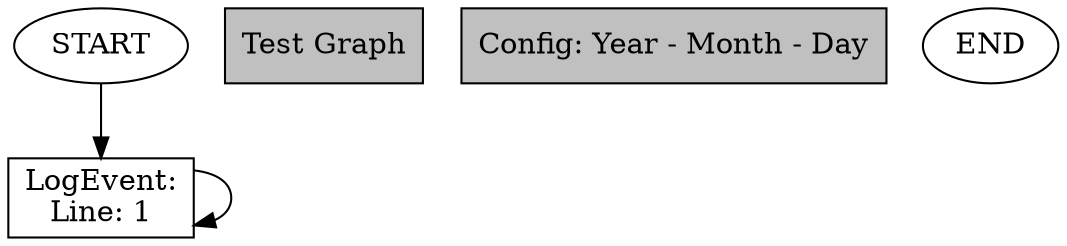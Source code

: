 digraph {

// Graph Attributes
graph[page="8,11" ratio=auto fontsize=12 ]

// Nodes
0[shape="oval"label="START"]
1[shape="box"label="LogEvent:
Line: 1"]
99999[shape="box"label="Test Graph"style="filled"fillcolor="grey"]
99998[shape="box"label="Config: Year - Month - Day"style="filled"fillcolor="grey"]
9999[shape="oval"label="END"]

// Edges
1 -> 1
0 -> 1
}

